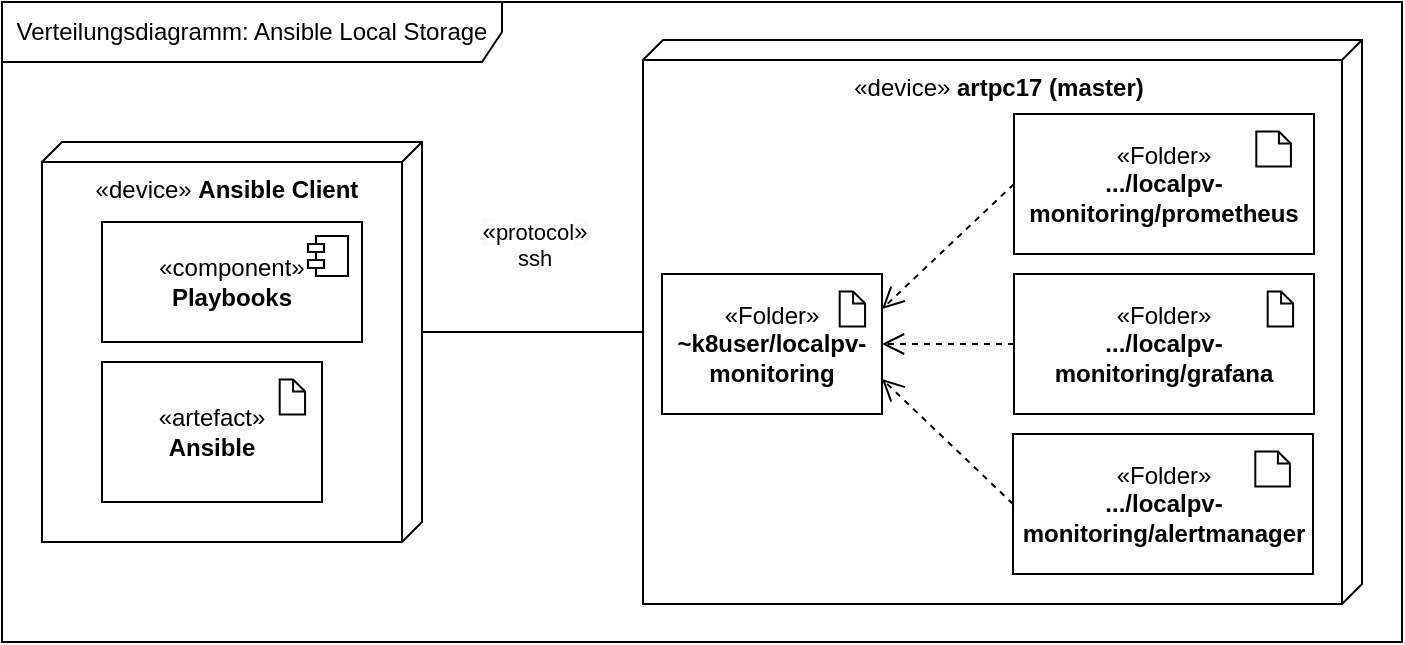 <mxfile version="26.0.6">
  <diagram name="Seite-1" id="G-3JhNq8xOOUC7LVodZi">
    <mxGraphModel dx="1224" dy="761" grid="1" gridSize="10" guides="1" tooltips="1" connect="1" arrows="1" fold="1" page="1" pageScale="1" pageWidth="827" pageHeight="1169" math="0" shadow="0">
      <root>
        <mxCell id="0" />
        <mxCell id="1" parent="0" />
        <mxCell id="-q6FsrDJ1THcrWOx80Kk-4" style="rounded=0;orthogonalLoop=1;jettySize=auto;html=1;entryX=0;entryY=0;entryDx=146;entryDy=360;entryPerimeter=0;endArrow=none;endFill=0;" parent="1" target="-q6FsrDJ1THcrWOx80Kk-23" edge="1">
          <mxGeometry relative="1" as="geometry">
            <mxPoint x="250" y="345" as="sourcePoint" />
            <mxPoint x="450" y="200" as="targetPoint" />
          </mxGeometry>
        </mxCell>
        <mxCell id="-q6FsrDJ1THcrWOx80Kk-5" value="&lt;span style=&quot;font-size: 12px; text-wrap: wrap; background-color: rgb(251, 251, 251);&quot;&gt;«&lt;/span&gt;protocol&lt;span style=&quot;font-size: 12px; text-wrap: wrap; background-color: rgb(251, 251, 251);&quot;&gt;»&lt;/span&gt;&lt;br&gt;ssh" style="edgeLabel;html=1;align=center;verticalAlign=middle;resizable=0;points=[];" parent="-q6FsrDJ1THcrWOx80Kk-4" vertex="1" connectable="0">
          <mxGeometry x="0.134" relative="1" as="geometry">
            <mxPoint x="-7" y="-44" as="offset" />
          </mxGeometry>
        </mxCell>
        <mxCell id="-q6FsrDJ1THcrWOx80Kk-6" value="«device»&amp;nbsp;&lt;b&gt;Ansible Client&lt;/b&gt;" style="verticalAlign=top;align=center;shape=cube;size=10;direction=south;html=1;boundedLbl=1;spacingLeft=5;whiteSpace=wrap;" parent="1" vertex="1">
          <mxGeometry x="60" y="250" width="190" height="200" as="geometry" />
        </mxCell>
        <mxCell id="-q6FsrDJ1THcrWOx80Kk-7" value="«component»&lt;br&gt;&lt;b&gt;Playbooks&lt;/b&gt;" style="html=1;dropTarget=0;whiteSpace=wrap;" parent="1" vertex="1">
          <mxGeometry x="90" y="290" width="130" height="60" as="geometry" />
        </mxCell>
        <mxCell id="-q6FsrDJ1THcrWOx80Kk-8" value="" style="shape=module;jettyWidth=8;jettyHeight=4;" parent="-q6FsrDJ1THcrWOx80Kk-7" vertex="1">
          <mxGeometry x="1" width="20" height="20" relative="1" as="geometry">
            <mxPoint x="-27" y="7" as="offset" />
          </mxGeometry>
        </mxCell>
        <mxCell id="-q6FsrDJ1THcrWOx80Kk-9" value="" style="group" parent="1" vertex="1" connectable="0">
          <mxGeometry x="90" y="360" width="110" height="70" as="geometry" />
        </mxCell>
        <mxCell id="-q6FsrDJ1THcrWOx80Kk-10" value="«artefact»&lt;br&gt;&lt;b&gt;Ansible&lt;/b&gt;" style="html=1;dropTarget=0;whiteSpace=wrap;" parent="-q6FsrDJ1THcrWOx80Kk-9" vertex="1">
          <mxGeometry width="110" height="70" as="geometry" />
        </mxCell>
        <mxCell id="-q6FsrDJ1THcrWOx80Kk-11" value="" style="shape=note2;boundedLbl=1;whiteSpace=wrap;html=1;size=6;verticalAlign=top;align=left;spacingLeft=5;" parent="-q6FsrDJ1THcrWOx80Kk-9" vertex="1">
          <mxGeometry x="88.846" y="8.75" width="12.692" height="17.5" as="geometry" />
        </mxCell>
        <mxCell id="-q6FsrDJ1THcrWOx80Kk-12" value="Verteilungsdiagramm: Ansible Local Storage" style="shape=umlFrame;whiteSpace=wrap;html=1;pointerEvents=0;width=250;height=30;" parent="1" vertex="1">
          <mxGeometry x="40" y="180" width="700" height="320" as="geometry" />
        </mxCell>
        <mxCell id="-q6FsrDJ1THcrWOx80Kk-23" value="«device»&amp;nbsp;&lt;b&gt;artpc17 (master)&lt;/b&gt;" style="verticalAlign=top;align=center;shape=cube;size=10;direction=south;html=1;boundedLbl=1;spacingLeft=5;whiteSpace=wrap;" parent="1" vertex="1">
          <mxGeometry x="360.5" y="199" width="359.5" height="282" as="geometry" />
        </mxCell>
        <mxCell id="-q6FsrDJ1THcrWOx80Kk-28" value="" style="group" parent="1" vertex="1" connectable="0">
          <mxGeometry x="370" y="316" width="110" height="70" as="geometry" />
        </mxCell>
        <mxCell id="-q6FsrDJ1THcrWOx80Kk-29" value="«Folder»&lt;br&gt;&lt;b&gt;~k8user/localpv-monitoring&lt;/b&gt;" style="html=1;dropTarget=0;whiteSpace=wrap;" parent="-q6FsrDJ1THcrWOx80Kk-28" vertex="1">
          <mxGeometry width="110" height="70" as="geometry" />
        </mxCell>
        <mxCell id="-q6FsrDJ1THcrWOx80Kk-30" value="" style="shape=note2;boundedLbl=1;whiteSpace=wrap;html=1;size=6;verticalAlign=top;align=left;spacingLeft=5;" parent="-q6FsrDJ1THcrWOx80Kk-28" vertex="1">
          <mxGeometry x="88.846" y="8.75" width="12.692" height="17.5" as="geometry" />
        </mxCell>
        <mxCell id="-q6FsrDJ1THcrWOx80Kk-31" value="" style="group" parent="1" vertex="1" connectable="0">
          <mxGeometry x="545.5" y="396" width="171" height="70" as="geometry" />
        </mxCell>
        <mxCell id="-q6FsrDJ1THcrWOx80Kk-32" value="«Folder»&lt;br&gt;&lt;b&gt;.../localpv-monitoring/alertmanager&lt;/b&gt;" style="html=1;dropTarget=0;whiteSpace=wrap;" parent="-q6FsrDJ1THcrWOx80Kk-31" vertex="1">
          <mxGeometry width="150" height="70" as="geometry" />
        </mxCell>
        <mxCell id="-q6FsrDJ1THcrWOx80Kk-33" value="" style="shape=note2;boundedLbl=1;whiteSpace=wrap;html=1;size=6;verticalAlign=top;align=left;spacingLeft=5;" parent="-q6FsrDJ1THcrWOx80Kk-31" vertex="1">
          <mxGeometry x="121.154" y="8.75" width="17.308" height="17.5" as="geometry" />
        </mxCell>
        <mxCell id="-q6FsrDJ1THcrWOx80Kk-34" value="" style="group" parent="1" vertex="1" connectable="0">
          <mxGeometry x="566" y="316" width="130" height="70" as="geometry" />
        </mxCell>
        <mxCell id="-q6FsrDJ1THcrWOx80Kk-35" value="«Folder»&lt;br&gt;&lt;b&gt;.../localpv-monitoring/grafana&lt;/b&gt;" style="html=1;dropTarget=0;whiteSpace=wrap;" parent="-q6FsrDJ1THcrWOx80Kk-34" vertex="1">
          <mxGeometry x="-20" width="150" height="70" as="geometry" />
        </mxCell>
        <mxCell id="-q6FsrDJ1THcrWOx80Kk-36" value="" style="shape=note2;boundedLbl=1;whiteSpace=wrap;html=1;size=6;verticalAlign=top;align=left;spacingLeft=5;" parent="-q6FsrDJ1THcrWOx80Kk-34" vertex="1">
          <mxGeometry x="106.846" y="8.75" width="12.692" height="17.5" as="geometry" />
        </mxCell>
        <mxCell id="-q6FsrDJ1THcrWOx80Kk-37" value="" style="group" parent="1" vertex="1" connectable="0">
          <mxGeometry x="546" y="236" width="150" height="70" as="geometry" />
        </mxCell>
        <mxCell id="-q6FsrDJ1THcrWOx80Kk-38" value="«Folder»&lt;br&gt;&lt;b&gt;.../localpv-monitoring/prometheus&lt;/b&gt;" style="html=1;dropTarget=0;whiteSpace=wrap;" parent="-q6FsrDJ1THcrWOx80Kk-37" vertex="1">
          <mxGeometry width="150" height="70" as="geometry" />
        </mxCell>
        <mxCell id="-q6FsrDJ1THcrWOx80Kk-39" value="" style="shape=note2;boundedLbl=1;whiteSpace=wrap;html=1;size=6;verticalAlign=top;align=left;spacingLeft=5;" parent="-q6FsrDJ1THcrWOx80Kk-37" vertex="1">
          <mxGeometry x="121.154" y="8.75" width="17.308" height="17.5" as="geometry" />
        </mxCell>
        <mxCell id="-q6FsrDJ1THcrWOx80Kk-41" style="rounded=0;orthogonalLoop=1;jettySize=auto;html=1;exitX=0;exitY=0.5;exitDx=0;exitDy=0;entryX=1;entryY=0.25;entryDx=0;entryDy=0;dashed=1;endArrow=open;endFill=0;strokeWidth=1;endSize=9;startSize=6;" parent="1" source="-q6FsrDJ1THcrWOx80Kk-38" target="-q6FsrDJ1THcrWOx80Kk-29" edge="1">
          <mxGeometry relative="1" as="geometry">
            <mxPoint x="600" y="299.5" as="sourcePoint" />
            <mxPoint x="547" y="299.5" as="targetPoint" />
            <Array as="points" />
          </mxGeometry>
        </mxCell>
        <mxCell id="-q6FsrDJ1THcrWOx80Kk-42" style="rounded=0;orthogonalLoop=1;jettySize=auto;html=1;exitX=0;exitY=0.5;exitDx=0;exitDy=0;entryX=1;entryY=0.5;entryDx=0;entryDy=0;dashed=1;endArrow=open;endFill=0;strokeWidth=1;endSize=9;startSize=6;" parent="1" source="-q6FsrDJ1THcrWOx80Kk-35" target="-q6FsrDJ1THcrWOx80Kk-29" edge="1">
          <mxGeometry relative="1" as="geometry">
            <mxPoint x="556" y="281" as="sourcePoint" />
            <mxPoint x="490" y="355" as="targetPoint" />
            <Array as="points" />
          </mxGeometry>
        </mxCell>
        <mxCell id="-q6FsrDJ1THcrWOx80Kk-43" style="rounded=0;orthogonalLoop=1;jettySize=auto;html=1;exitX=0;exitY=0.5;exitDx=0;exitDy=0;dashed=1;endArrow=open;endFill=0;strokeWidth=1;endSize=9;startSize=6;entryX=1;entryY=0.75;entryDx=0;entryDy=0;" parent="1" source="-q6FsrDJ1THcrWOx80Kk-32" target="-q6FsrDJ1THcrWOx80Kk-29" edge="1">
          <mxGeometry relative="1" as="geometry">
            <mxPoint x="556" y="361" as="sourcePoint" />
            <mxPoint x="480" y="370" as="targetPoint" />
            <Array as="points" />
          </mxGeometry>
        </mxCell>
      </root>
    </mxGraphModel>
  </diagram>
</mxfile>
